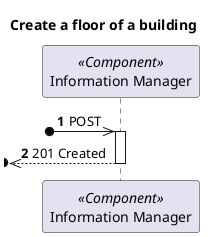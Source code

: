 @startuml
'https://plantuml.com/sequence-diagram

autonumber

skinparam packageStyle rect

title Create a floor of a building

participant "Information Manager" as MD <<Component>>

?o->> MD : POST

activate MD
?o<<-- MD : 201 Created
deactivate MD
@enduml
